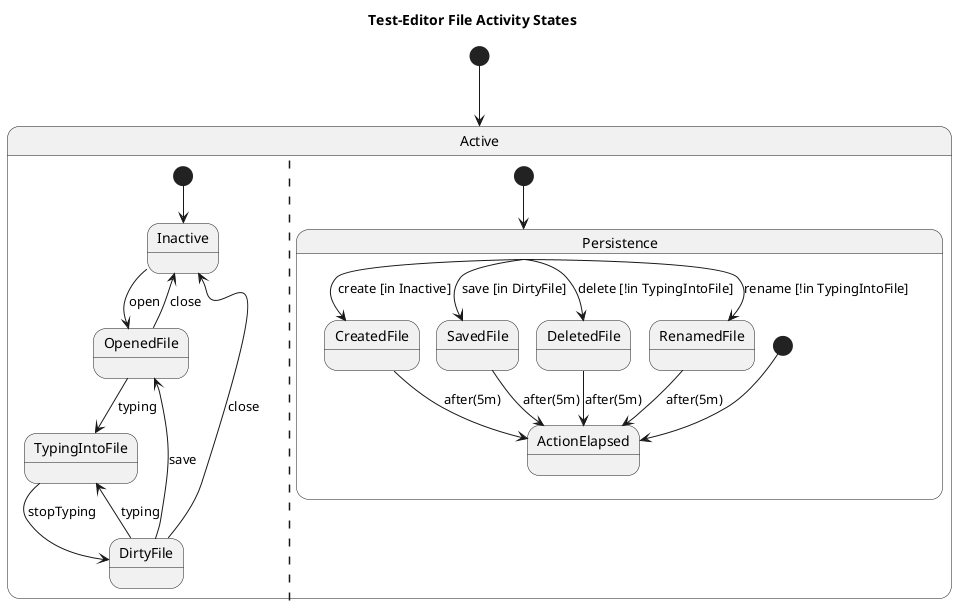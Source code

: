 @startuml

title Test-Editor File Activity States

[*] --> Active
state Active {
  [*] --> Inactive
  Inactive --> OpenedFile : open
  OpenedFile --> TypingIntoFile : typing
  OpenedFile --> Inactive : close
  TypingIntoFile --> DirtyFile : stopTyping
  DirtyFile --> TypingIntoFile : typing
  DirtyFile --> OpenedFile : save
  DirtyFile --> Inactive : close
  ||
  [*] --> Persistence
  state Persistence {
    [*] --> ActionElapsed
    Persistence --> CreatedFile : create [in Inactive]
    Persistence --> SavedFile : save [in DirtyFile]
    Persistence --> DeletedFile : delete [!in TypingIntoFile]
    Persistence --> RenamedFile : rename [!in TypingIntoFile]
    CreatedFile --> ActionElapsed : after(5m)
    SavedFile --> ActionElapsed : after(5m)
    DeletedFile --> ActionElapsed : after(5m)
    RenamedFile --> ActionElapsed : after(5m)
  }
}

@enduml
